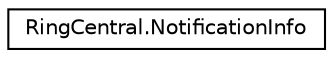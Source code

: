 digraph "Graphical Class Hierarchy"
{
 // LATEX_PDF_SIZE
  edge [fontname="Helvetica",fontsize="10",labelfontname="Helvetica",labelfontsize="10"];
  node [fontname="Helvetica",fontsize="10",shape=record];
  rankdir="LR";
  Node0 [label="RingCentral.NotificationInfo",height=0.2,width=0.4,color="black", fillcolor="white", style="filled",URL="$classRingCentral_1_1NotificationInfo.html",tooltip="Information on a notification"];
}
